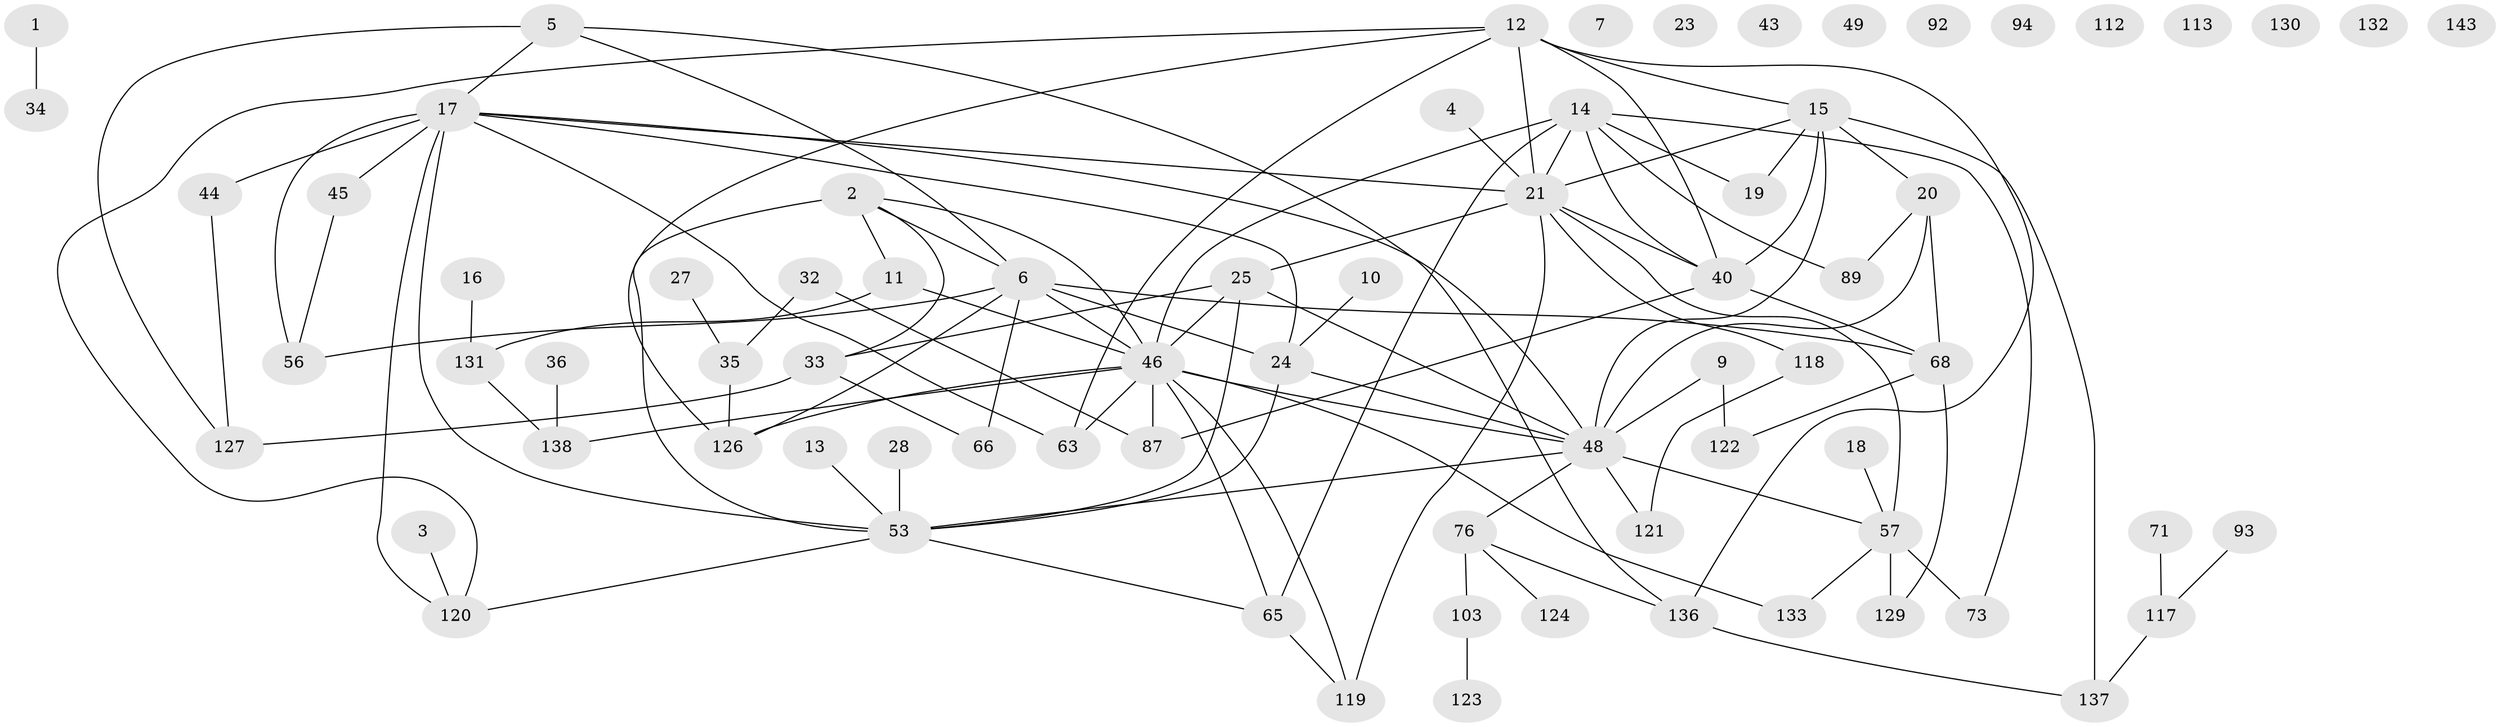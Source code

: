 // original degree distribution, {1: 0.16778523489932887, 2: 0.2550335570469799, 3: 0.2684563758389262, 5: 0.06040268456375839, 0: 0.0738255033557047, 7: 0.013422818791946308, 4: 0.14093959731543623, 6: 0.013422818791946308, 8: 0.006711409395973154}
// Generated by graph-tools (version 1.1) at 2025/13/03/09/25 04:13:12]
// undirected, 74 vertices, 111 edges
graph export_dot {
graph [start="1"]
  node [color=gray90,style=filled];
  1;
  2 [super="+31+50"];
  3;
  4 [super="+8"];
  5 [super="+114+101"];
  6 [super="+30+67"];
  7;
  9;
  10;
  11 [super="+84"];
  12 [super="+37+38"];
  13 [super="+144"];
  14 [super="+29+61"];
  15 [super="+60"];
  16;
  17 [super="+22+39+52+77"];
  18 [super="+98"];
  19 [super="+58"];
  20 [super="+145"];
  21 [super="+147+41+26"];
  23;
  24 [super="+42+74"];
  25 [super="+134+99"];
  27 [super="+83"];
  28;
  32;
  33 [super="+141+95+105"];
  34;
  35;
  36 [super="+110"];
  40 [super="+108+104"];
  43;
  44;
  45 [super="+96"];
  46 [super="+72+102+51"];
  48 [super="+59+107+55+90"];
  49;
  53 [super="+70+62"];
  56;
  57 [super="+106+64"];
  63;
  65 [super="+78+115+91"];
  66 [super="+79"];
  68 [super="+85"];
  71;
  73 [super="+140"];
  76 [super="+88+80"];
  87 [super="+97"];
  89;
  92;
  93;
  94;
  103;
  112;
  113;
  117;
  118;
  119;
  120 [super="+135"];
  121;
  122;
  123;
  124;
  126 [super="+128"];
  127;
  129;
  130;
  131;
  132;
  133 [super="+148"];
  136;
  137;
  138;
  143;
  1 -- 34;
  2 -- 6;
  2 -- 11;
  2 -- 33;
  2 -- 53;
  2 -- 46;
  3 -- 120;
  4 -- 21;
  5 -- 6;
  5 -- 17;
  5 -- 136;
  5 -- 127;
  6 -- 56;
  6 -- 126 [weight=2];
  6 -- 66;
  6 -- 46;
  6 -- 24;
  6 -- 68;
  9 -- 122;
  9 -- 48 [weight=2];
  10 -- 24;
  11 -- 131;
  11 -- 46;
  12 -- 136;
  12 -- 126;
  12 -- 15;
  12 -- 40;
  12 -- 120;
  12 -- 21;
  12 -- 63;
  13 -- 53;
  14 -- 89;
  14 -- 65;
  14 -- 19;
  14 -- 21;
  14 -- 40;
  14 -- 73;
  14 -- 46 [weight=3];
  15 -- 48;
  15 -- 19;
  15 -- 20;
  15 -- 137;
  15 -- 40;
  15 -- 21;
  16 -- 131;
  17 -- 48;
  17 -- 44 [weight=2];
  17 -- 21;
  17 -- 56;
  17 -- 63;
  17 -- 120;
  17 -- 24;
  17 -- 45;
  17 -- 53;
  18 -- 57;
  20 -- 89;
  20 -- 68;
  20 -- 48;
  21 -- 118;
  21 -- 119;
  21 -- 40;
  21 -- 25;
  21 -- 57;
  24 -- 53;
  24 -- 48;
  25 -- 46;
  25 -- 33;
  25 -- 48;
  25 -- 53;
  27 -- 35;
  28 -- 53;
  32 -- 35;
  32 -- 87;
  33 -- 127;
  33 -- 66;
  35 -- 126;
  36 -- 138;
  40 -- 68;
  40 -- 87;
  44 -- 127;
  45 -- 56;
  46 -- 138;
  46 -- 126;
  46 -- 133;
  46 -- 65;
  46 -- 48;
  46 -- 87;
  46 -- 119;
  46 -- 63;
  48 -- 121;
  48 -- 53;
  48 -- 57;
  48 -- 76;
  53 -- 65;
  53 -- 120;
  57 -- 129;
  57 -- 73 [weight=2];
  57 -- 133;
  65 -- 119;
  68 -- 129;
  68 -- 122;
  71 -- 117;
  76 -- 103;
  76 -- 136;
  76 -- 124;
  93 -- 117;
  103 -- 123;
  117 -- 137;
  118 -- 121;
  131 -- 138;
  136 -- 137;
}
